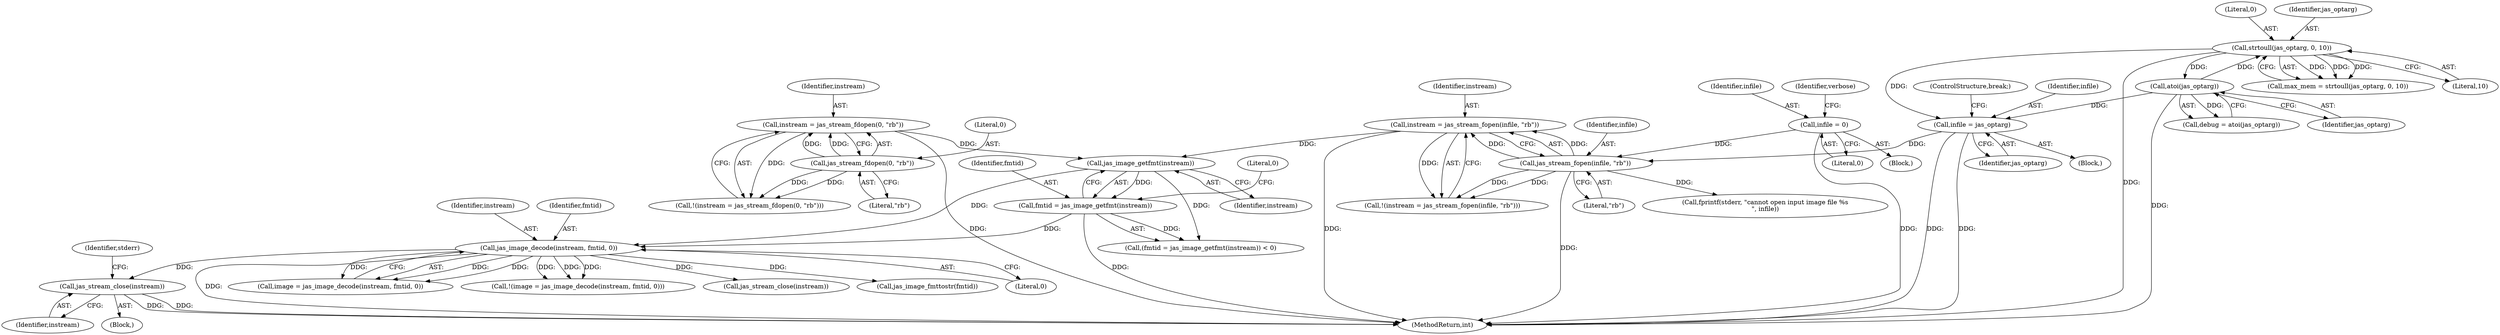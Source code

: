 digraph "0_jasper_d42b2388f7f8e0332c846675133acea151fc557a@API" {
"1000248" [label="(Call,jas_stream_close(instream))"];
"1000243" [label="(Call,jas_image_decode(instream, fmtid, 0))"];
"1000232" [label="(Call,jas_image_getfmt(instream))"];
"1000217" [label="(Call,instream = jas_stream_fdopen(0, \"rb\"))"];
"1000219" [label="(Call,jas_stream_fdopen(0, \"rb\"))"];
"1000201" [label="(Call,instream = jas_stream_fopen(infile, \"rb\"))"];
"1000203" [label="(Call,jas_stream_fopen(infile, \"rb\"))"];
"1000132" [label="(Call,infile = 0)"];
"1000176" [label="(Call,infile = jas_optarg)"];
"1000183" [label="(Call,strtoull(jas_optarg, 0, 10))"];
"1000172" [label="(Call,atoi(jas_optarg))"];
"1000230" [label="(Call,fmtid = jas_image_getfmt(instream))"];
"1000205" [label="(Literal,\"rb\")"];
"1000201" [label="(Call,instream = jas_stream_fopen(infile, \"rb\"))"];
"1000220" [label="(Literal,0)"];
"1000246" [label="(Literal,0)"];
"1000172" [label="(Call,atoi(jas_optarg))"];
"1000217" [label="(Call,instream = jas_stream_fdopen(0, \"rb\"))"];
"1000185" [label="(Literal,0)"];
"1000245" [label="(Identifier,fmtid)"];
"1000234" [label="(Literal,0)"];
"1000176" [label="(Call,infile = jas_optarg)"];
"1000229" [label="(Call,(fmtid = jas_image_getfmt(instream)) < 0)"];
"1000249" [label="(Identifier,instream)"];
"1000203" [label="(Call,jas_stream_fopen(infile, \"rb\"))"];
"1000109" [label="(Block,)"];
"1000216" [label="(Call,!(instream = jas_stream_fdopen(0, \"rb\")))"];
"1000320" [label="(MethodReturn,int)"];
"1000179" [label="(ControlStructure,break;)"];
"1000218" [label="(Identifier,instream)"];
"1000170" [label="(Call,debug = atoi(jas_optarg))"];
"1000233" [label="(Identifier,instream)"];
"1000241" [label="(Call,image = jas_image_decode(instream, fmtid, 0))"];
"1000202" [label="(Identifier,instream)"];
"1000200" [label="(Call,!(instream = jas_stream_fopen(infile, \"rb\")))"];
"1000178" [label="(Identifier,jas_optarg)"];
"1000181" [label="(Call,max_mem = strtoull(jas_optarg, 0, 10))"];
"1000240" [label="(Call,!(image = jas_image_decode(instream, fmtid, 0)))"];
"1000219" [label="(Call,jas_stream_fdopen(0, \"rb\"))"];
"1000244" [label="(Identifier,instream)"];
"1000186" [label="(Literal,10)"];
"1000177" [label="(Identifier,infile)"];
"1000243" [label="(Call,jas_image_decode(instream, fmtid, 0))"];
"1000204" [label="(Identifier,infile)"];
"1000248" [label="(Call,jas_stream_close(instream))"];
"1000232" [label="(Call,jas_image_getfmt(instream))"];
"1000173" [label="(Identifier,jas_optarg)"];
"1000132" [label="(Call,infile = 0)"];
"1000221" [label="(Literal,\"rb\")"];
"1000207" [label="(Call,fprintf(stderr, \"cannot open input image file %s\n\", infile))"];
"1000231" [label="(Identifier,fmtid)"];
"1000255" [label="(Call,jas_stream_close(instream))"];
"1000156" [label="(Block,)"];
"1000230" [label="(Call,fmtid = jas_image_getfmt(instream))"];
"1000247" [label="(Block,)"];
"1000133" [label="(Identifier,infile)"];
"1000184" [label="(Identifier,jas_optarg)"];
"1000136" [label="(Identifier,verbose)"];
"1000183" [label="(Call,strtoull(jas_optarg, 0, 10))"];
"1000134" [label="(Literal,0)"];
"1000251" [label="(Identifier,stderr)"];
"1000300" [label="(Call,jas_image_fmttostr(fmtid))"];
"1000248" -> "1000247"  [label="AST: "];
"1000248" -> "1000249"  [label="CFG: "];
"1000249" -> "1000248"  [label="AST: "];
"1000251" -> "1000248"  [label="CFG: "];
"1000248" -> "1000320"  [label="DDG: "];
"1000248" -> "1000320"  [label="DDG: "];
"1000243" -> "1000248"  [label="DDG: "];
"1000243" -> "1000241"  [label="AST: "];
"1000243" -> "1000246"  [label="CFG: "];
"1000244" -> "1000243"  [label="AST: "];
"1000245" -> "1000243"  [label="AST: "];
"1000246" -> "1000243"  [label="AST: "];
"1000241" -> "1000243"  [label="CFG: "];
"1000243" -> "1000320"  [label="DDG: "];
"1000243" -> "1000240"  [label="DDG: "];
"1000243" -> "1000240"  [label="DDG: "];
"1000243" -> "1000240"  [label="DDG: "];
"1000243" -> "1000241"  [label="DDG: "];
"1000243" -> "1000241"  [label="DDG: "];
"1000243" -> "1000241"  [label="DDG: "];
"1000232" -> "1000243"  [label="DDG: "];
"1000230" -> "1000243"  [label="DDG: "];
"1000243" -> "1000255"  [label="DDG: "];
"1000243" -> "1000300"  [label="DDG: "];
"1000232" -> "1000230"  [label="AST: "];
"1000232" -> "1000233"  [label="CFG: "];
"1000233" -> "1000232"  [label="AST: "];
"1000230" -> "1000232"  [label="CFG: "];
"1000232" -> "1000229"  [label="DDG: "];
"1000232" -> "1000230"  [label="DDG: "];
"1000217" -> "1000232"  [label="DDG: "];
"1000201" -> "1000232"  [label="DDG: "];
"1000217" -> "1000216"  [label="AST: "];
"1000217" -> "1000219"  [label="CFG: "];
"1000218" -> "1000217"  [label="AST: "];
"1000219" -> "1000217"  [label="AST: "];
"1000216" -> "1000217"  [label="CFG: "];
"1000217" -> "1000320"  [label="DDG: "];
"1000217" -> "1000216"  [label="DDG: "];
"1000219" -> "1000217"  [label="DDG: "];
"1000219" -> "1000217"  [label="DDG: "];
"1000219" -> "1000221"  [label="CFG: "];
"1000220" -> "1000219"  [label="AST: "];
"1000221" -> "1000219"  [label="AST: "];
"1000219" -> "1000216"  [label="DDG: "];
"1000219" -> "1000216"  [label="DDG: "];
"1000201" -> "1000200"  [label="AST: "];
"1000201" -> "1000203"  [label="CFG: "];
"1000202" -> "1000201"  [label="AST: "];
"1000203" -> "1000201"  [label="AST: "];
"1000200" -> "1000201"  [label="CFG: "];
"1000201" -> "1000320"  [label="DDG: "];
"1000201" -> "1000200"  [label="DDG: "];
"1000203" -> "1000201"  [label="DDG: "];
"1000203" -> "1000201"  [label="DDG: "];
"1000203" -> "1000205"  [label="CFG: "];
"1000204" -> "1000203"  [label="AST: "];
"1000205" -> "1000203"  [label="AST: "];
"1000203" -> "1000320"  [label="DDG: "];
"1000203" -> "1000200"  [label="DDG: "];
"1000203" -> "1000200"  [label="DDG: "];
"1000132" -> "1000203"  [label="DDG: "];
"1000176" -> "1000203"  [label="DDG: "];
"1000203" -> "1000207"  [label="DDG: "];
"1000132" -> "1000109"  [label="AST: "];
"1000132" -> "1000134"  [label="CFG: "];
"1000133" -> "1000132"  [label="AST: "];
"1000134" -> "1000132"  [label="AST: "];
"1000136" -> "1000132"  [label="CFG: "];
"1000132" -> "1000320"  [label="DDG: "];
"1000176" -> "1000156"  [label="AST: "];
"1000176" -> "1000178"  [label="CFG: "];
"1000177" -> "1000176"  [label="AST: "];
"1000178" -> "1000176"  [label="AST: "];
"1000179" -> "1000176"  [label="CFG: "];
"1000176" -> "1000320"  [label="DDG: "];
"1000176" -> "1000320"  [label="DDG: "];
"1000183" -> "1000176"  [label="DDG: "];
"1000172" -> "1000176"  [label="DDG: "];
"1000183" -> "1000181"  [label="AST: "];
"1000183" -> "1000186"  [label="CFG: "];
"1000184" -> "1000183"  [label="AST: "];
"1000185" -> "1000183"  [label="AST: "];
"1000186" -> "1000183"  [label="AST: "];
"1000181" -> "1000183"  [label="CFG: "];
"1000183" -> "1000320"  [label="DDG: "];
"1000183" -> "1000172"  [label="DDG: "];
"1000183" -> "1000181"  [label="DDG: "];
"1000183" -> "1000181"  [label="DDG: "];
"1000183" -> "1000181"  [label="DDG: "];
"1000172" -> "1000183"  [label="DDG: "];
"1000172" -> "1000170"  [label="AST: "];
"1000172" -> "1000173"  [label="CFG: "];
"1000173" -> "1000172"  [label="AST: "];
"1000170" -> "1000172"  [label="CFG: "];
"1000172" -> "1000320"  [label="DDG: "];
"1000172" -> "1000170"  [label="DDG: "];
"1000230" -> "1000229"  [label="AST: "];
"1000231" -> "1000230"  [label="AST: "];
"1000234" -> "1000230"  [label="CFG: "];
"1000230" -> "1000320"  [label="DDG: "];
"1000230" -> "1000229"  [label="DDG: "];
}

